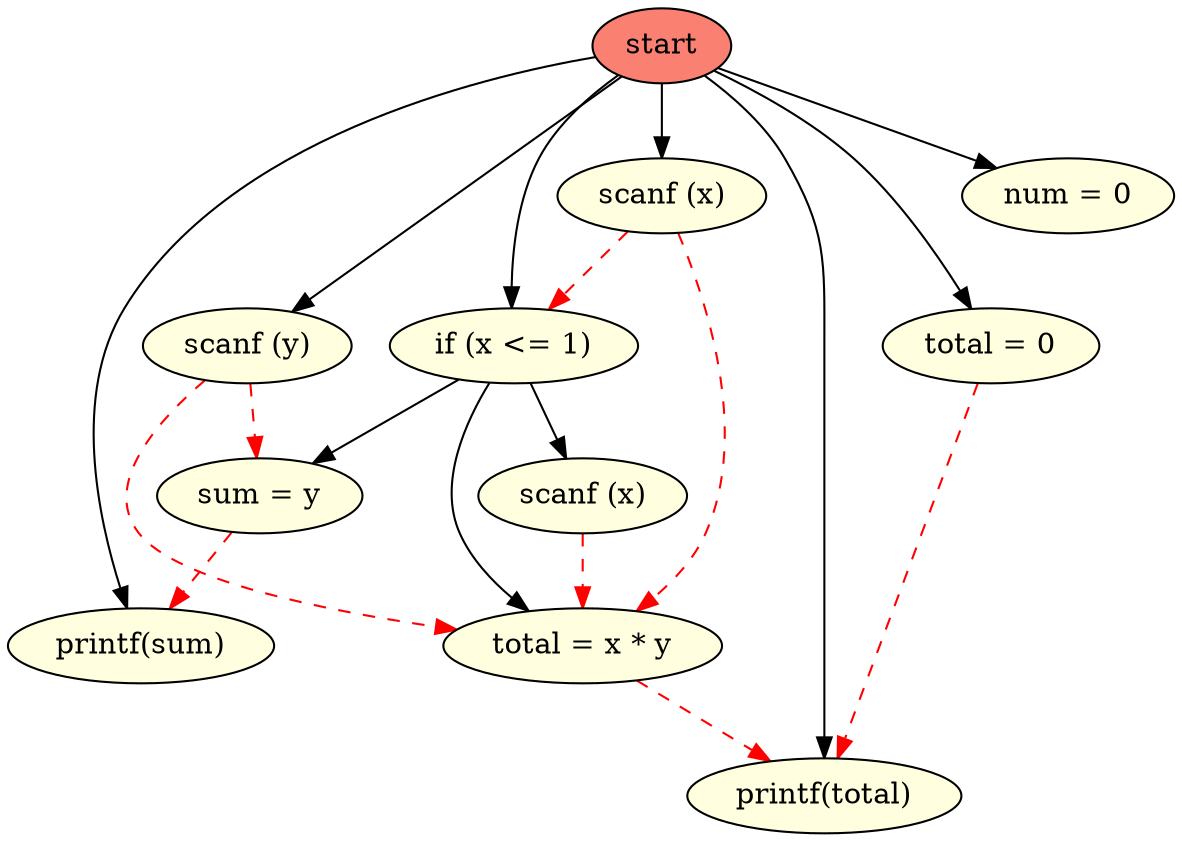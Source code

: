 digraph {
  outputorder=edgesfirst;
  1[shape=ellipse, fillcolor=salmon, style=filled, label="start"];
  3[shape=ellipse, fillcolor=lightyellow, style=filled, label="scanf (x)"];
  4[shape=ellipse, fillcolor=lightyellow, style=filled, label="scanf (y)"];
  5[shape=ellipse, fillcolor=lightyellow, style=filled, label="total = 0"];
  6[shape=ellipse, fillcolor=lightyellow, style=filled, label="num = 0"];
  7[shape=ellipse, fillcolor=lightyellow, style=filled, label="if (x <= 1)"];
  12[shape=ellipse, fillcolor=lightyellow, style=filled, label="printf(total)"];
  13[shape=ellipse, fillcolor=lightyellow, style=filled, label="printf(sum)"];
  8[shape=ellipse, fillcolor=lightyellow, style=filled, label="sum = y"];
  9[shape=ellipse, fillcolor=lightyellow, style=filled, label="scanf (x)"];
  10[shape=ellipse, fillcolor=lightyellow, style=filled, label="total = x * y"];
  1 -> 12[style = ""];
  1 -> 13[style = ""];
  1 -> 3[style = ""];
  1 -> 4[style = ""];
  1 -> 5[style = ""];
  1 -> 6[style = ""];
  1 -> 7[style = ""];
  7 -> 10[style = ""];
  7 -> 8[style = ""];
  7 -> 9[style = ""];
  3 -> 7 [style = dashed, color = red];
  3 -> 10 [style = dashed, color = red];
  4 -> 8 [style = dashed, color = red];
  4 -> 10 [style = dashed, color = red];
  5 -> 12 [style = dashed, color = red];
  8 -> 13 [style = dashed, color = red];
  9 -> 10 [style = dashed, color = red];
  10 -> 12 [style = dashed, color = red];
}
